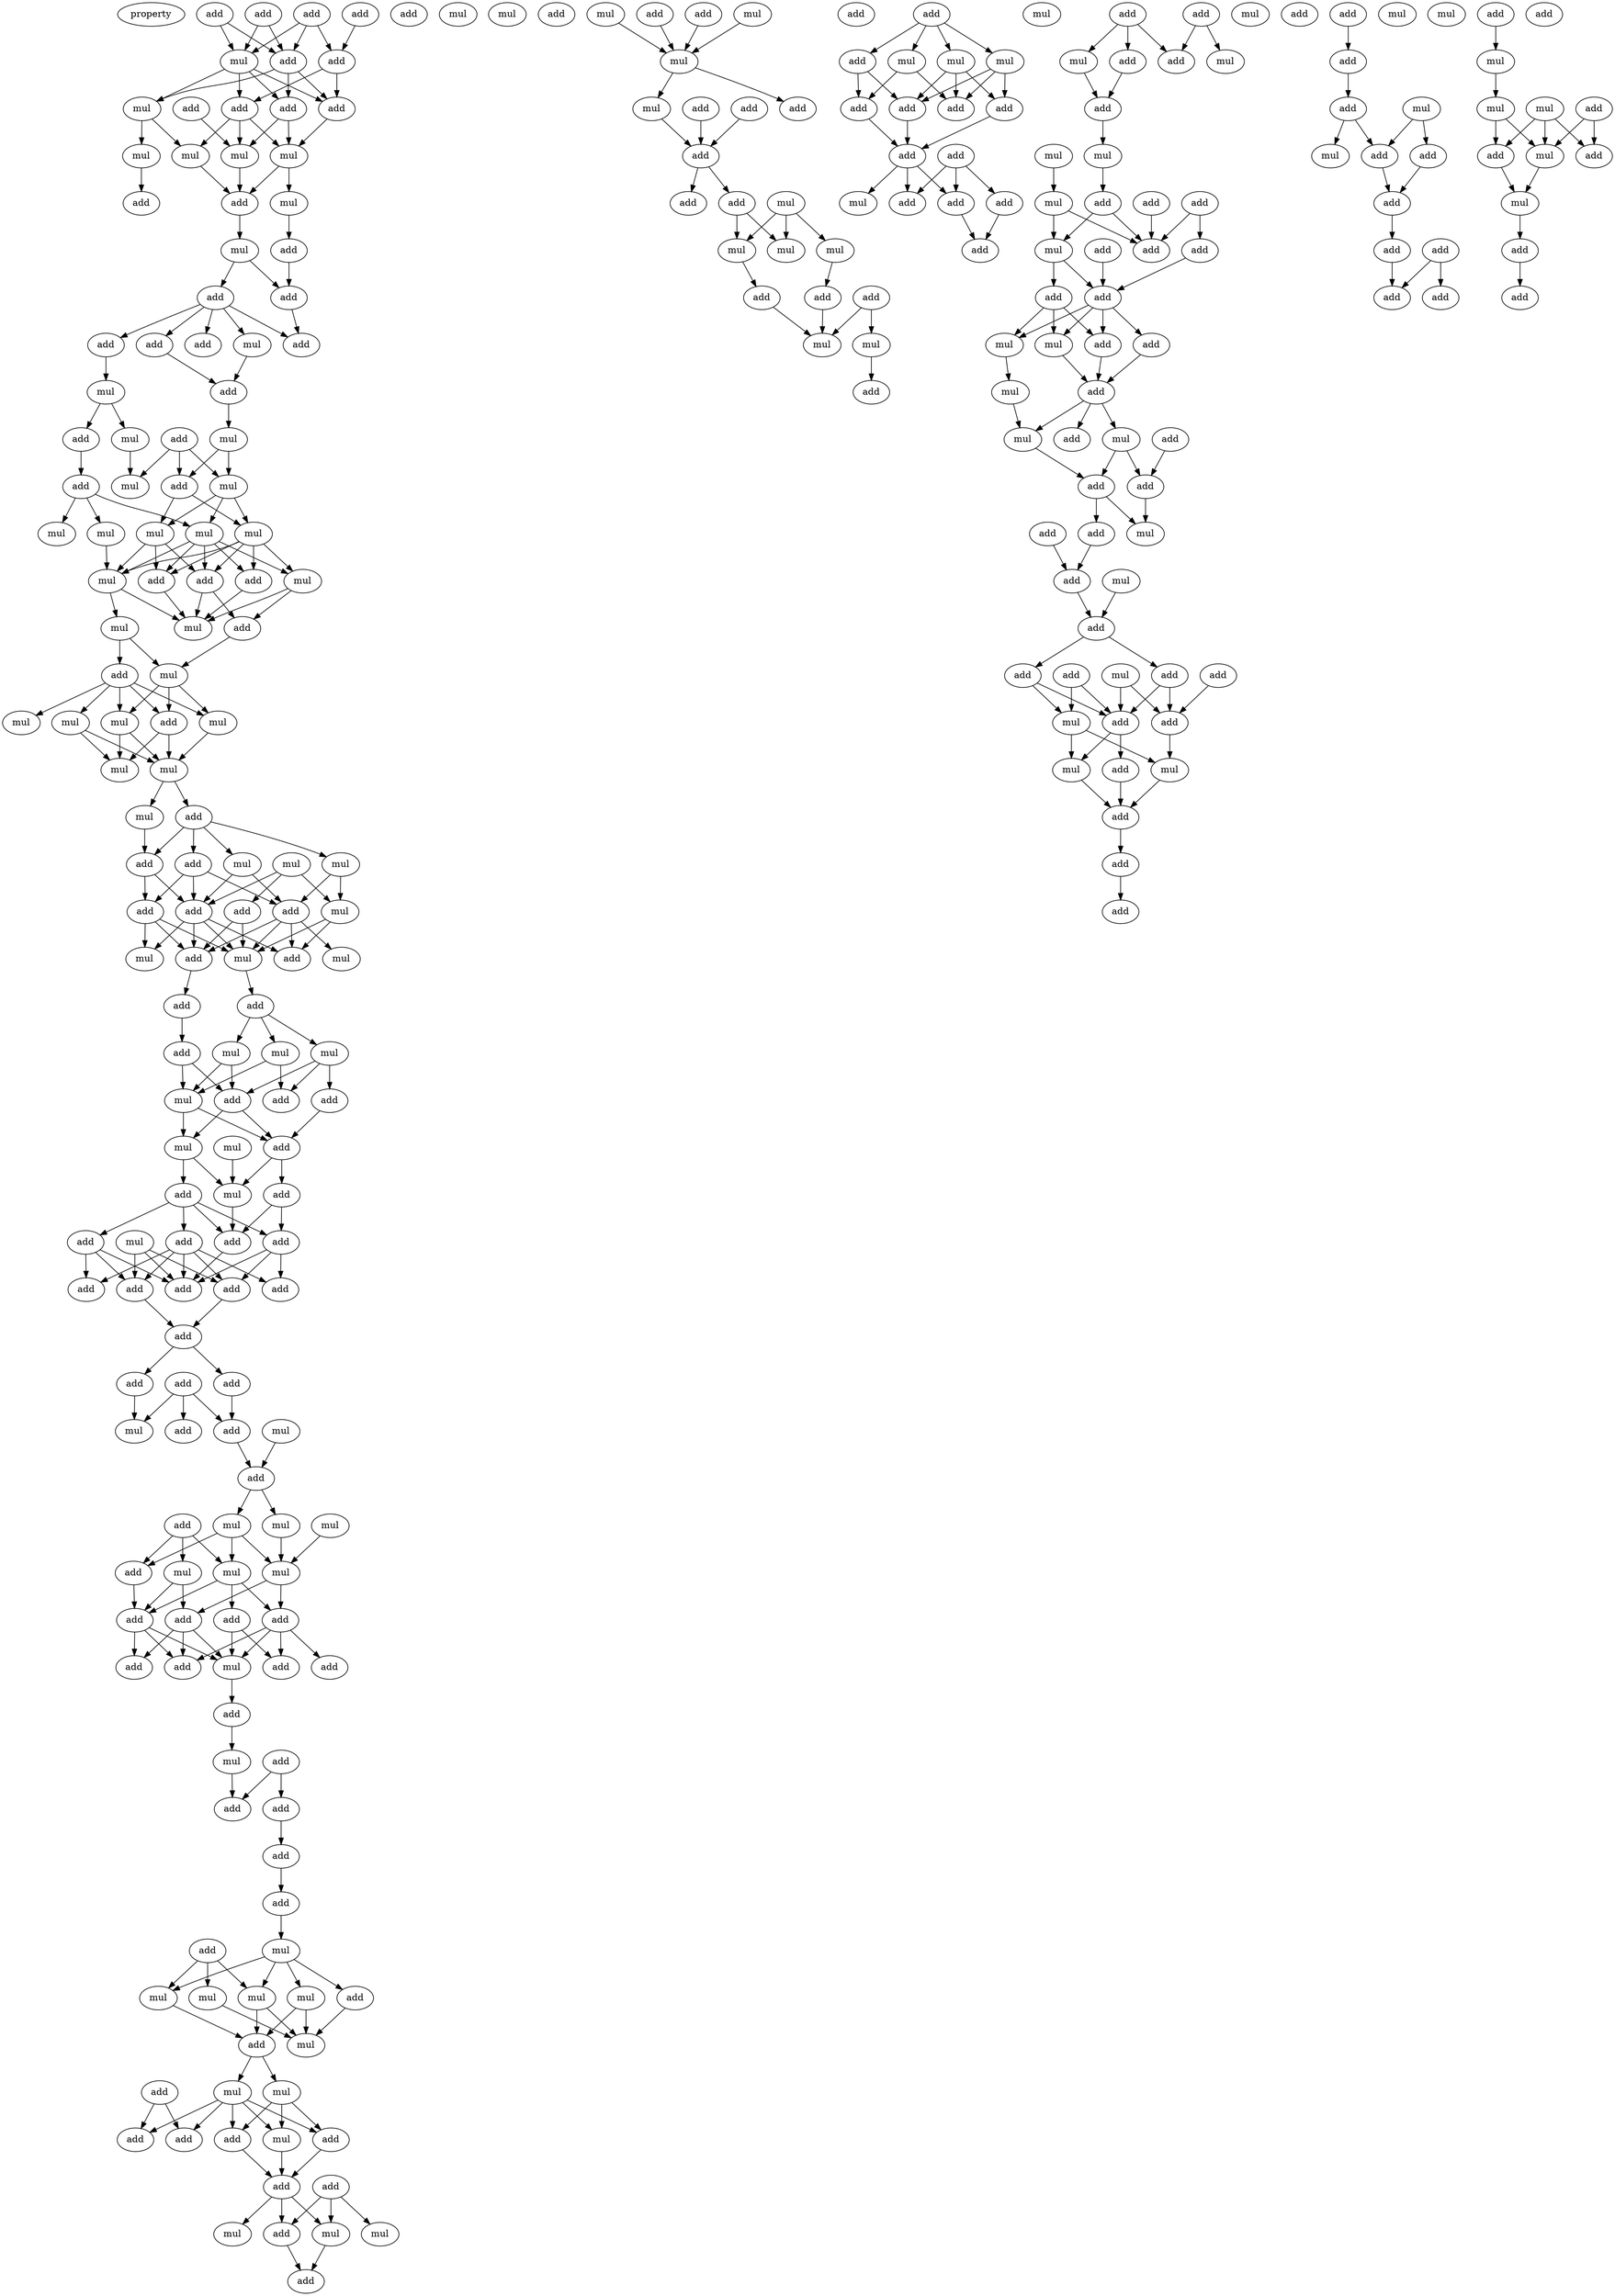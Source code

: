 digraph {
    node [fontcolor=black]
    property [mul=2,lf=1.4]
    0 [ label = add ];
    1 [ label = add ];
    2 [ label = add ];
    3 [ label = add ];
    4 [ label = add ];
    5 [ label = add ];
    6 [ label = add ];
    7 [ label = mul ];
    8 [ label = add ];
    9 [ label = add ];
    10 [ label = mul ];
    11 [ label = add ];
    12 [ label = add ];
    13 [ label = mul ];
    14 [ label = mul ];
    15 [ label = mul ];
    16 [ label = mul ];
    17 [ label = mul ];
    18 [ label = add ];
    19 [ label = add ];
    20 [ label = add ];
    21 [ label = mul ];
    22 [ label = add ];
    23 [ label = add ];
    24 [ label = mul ];
    25 [ label = add ];
    26 [ label = add ];
    27 [ label = add ];
    28 [ label = add ];
    29 [ label = mul ];
    30 [ label = add ];
    31 [ label = mul ];
    32 [ label = mul ];
    33 [ label = add ];
    34 [ label = add ];
    35 [ label = add ];
    36 [ label = mul ];
    37 [ label = mul ];
    38 [ label = add ];
    39 [ label = mul ];
    40 [ label = mul ];
    41 [ label = mul ];
    42 [ label = mul ];
    43 [ label = mul ];
    44 [ label = add ];
    45 [ label = add ];
    46 [ label = add ];
    47 [ label = mul ];
    48 [ label = mul ];
    49 [ label = mul ];
    50 [ label = add ];
    51 [ label = mul ];
    52 [ label = mul ];
    53 [ label = add ];
    54 [ label = mul ];
    55 [ label = mul ];
    56 [ label = add ];
    57 [ label = mul ];
    58 [ label = mul ];
    59 [ label = mul ];
    60 [ label = mul ];
    61 [ label = add ];
    62 [ label = mul ];
    63 [ label = mul ];
    64 [ label = add ];
    65 [ label = mul ];
    66 [ label = add ];
    67 [ label = mul ];
    68 [ label = add ];
    69 [ label = add ];
    70 [ label = mul ];
    71 [ label = add ];
    72 [ label = add ];
    73 [ label = add ];
    74 [ label = add ];
    75 [ label = mul ];
    76 [ label = mul ];
    77 [ label = mul ];
    78 [ label = add ];
    79 [ label = add ];
    80 [ label = mul ];
    81 [ label = mul ];
    82 [ label = add ];
    83 [ label = mul ];
    84 [ label = mul ];
    85 [ label = add ];
    86 [ label = add ];
    87 [ label = add ];
    88 [ label = mul ];
    89 [ label = add ];
    90 [ label = mul ];
    91 [ label = add ];
    92 [ label = add ];
    93 [ label = mul ];
    94 [ label = mul ];
    95 [ label = add ];
    96 [ label = add ];
    97 [ label = add ];
    98 [ label = add ];
    99 [ label = add ];
    100 [ label = add ];
    101 [ label = add ];
    102 [ label = add ];
    103 [ label = add ];
    104 [ label = add ];
    105 [ label = add ];
    106 [ label = add ];
    107 [ label = add ];
    108 [ label = add ];
    109 [ label = add ];
    110 [ label = mul ];
    111 [ label = mul ];
    112 [ label = add ];
    113 [ label = mul ];
    114 [ label = add ];
    115 [ label = mul ];
    116 [ label = mul ];
    117 [ label = mul ];
    118 [ label = add ];
    119 [ label = mul ];
    120 [ label = mul ];
    121 [ label = add ];
    122 [ label = add ];
    123 [ label = add ];
    124 [ label = add ];
    125 [ label = add ];
    126 [ label = add ];
    127 [ label = add ];
    128 [ label = add ];
    129 [ label = mul ];
    130 [ label = add ];
    131 [ label = mul ];
    132 [ label = mul ];
    133 [ label = add ];
    134 [ label = add ];
    135 [ label = add ];
    136 [ label = add ];
    137 [ label = add ];
    138 [ label = mul ];
    139 [ label = mul ];
    140 [ label = add ];
    141 [ label = mul ];
    142 [ label = mul ];
    143 [ label = mul ];
    144 [ label = mul ];
    145 [ label = add ];
    146 [ label = mul ];
    147 [ label = add ];
    148 [ label = mul ];
    149 [ label = add ];
    150 [ label = mul ];
    151 [ label = add ];
    152 [ label = add ];
    153 [ label = add ];
    154 [ label = mul ];
    155 [ label = add ];
    156 [ label = add ];
    157 [ label = add ];
    158 [ label = mul ];
    159 [ label = mul ];
    160 [ label = add ];
    161 [ label = mul ];
    162 [ label = add ];
    163 [ label = add ];
    164 [ label = mul ];
    165 [ label = add ];
    166 [ label = add ];
    167 [ label = mul ];
    168 [ label = mul ];
    169 [ label = mul ];
    170 [ label = add ];
    171 [ label = add ];
    172 [ label = add ];
    173 [ label = add ];
    174 [ label = add ];
    175 [ label = mul ];
    176 [ label = add ];
    177 [ label = add ];
    178 [ label = mul ];
    179 [ label = mul ];
    180 [ label = mul ];
    181 [ label = add ];
    182 [ label = add ];
    183 [ label = add ];
    184 [ label = mul ];
    185 [ label = mul ];
    186 [ label = add ];
    187 [ label = add ];
    188 [ label = mul ];
    189 [ label = mul ];
    190 [ label = mul ];
    191 [ label = add ];
    192 [ label = add ];
    193 [ label = add ];
    194 [ label = add ];
    195 [ label = add ];
    196 [ label = add ];
    197 [ label = add ];
    198 [ label = mul ];
    199 [ label = add ];
    200 [ label = add ];
    201 [ label = add ];
    202 [ label = add ];
    203 [ label = mul ];
    204 [ label = add ];
    205 [ label = add ];
    206 [ label = mul ];
    207 [ label = add ];
    208 [ label = mul ];
    209 [ label = add ];
    210 [ label = mul ];
    211 [ label = add ];
    212 [ label = mul ];
    213 [ label = mul ];
    214 [ label = add ];
    215 [ label = add ];
    216 [ label = mul ];
    217 [ label = add ];
    218 [ label = add ];
    219 [ label = mul ];
    220 [ label = add ];
    221 [ label = add ];
    222 [ label = add ];
    223 [ label = add ];
    224 [ label = add ];
    225 [ label = add ];
    226 [ label = add ];
    227 [ label = mul ];
    228 [ label = mul ];
    229 [ label = add ];
    230 [ label = mul ];
    231 [ label = add ];
    232 [ label = add ];
    233 [ label = mul ];
    234 [ label = mul ];
    235 [ label = add ];
    236 [ label = add ];
    237 [ label = add ];
    238 [ label = add ];
    239 [ label = mul ];
    240 [ label = add ];
    241 [ label = mul ];
    242 [ label = add ];
    243 [ label = add ];
    244 [ label = add ];
    245 [ label = mul ];
    246 [ label = add ];
    247 [ label = add ];
    248 [ label = add ];
    249 [ label = add ];
    250 [ label = mul ];
    251 [ label = add ];
    252 [ label = mul ];
    253 [ label = mul ];
    254 [ label = add ];
    255 [ label = add ];
    256 [ label = add ];
    257 [ label = add ];
    258 [ label = add ];
    259 [ label = mul ];
    260 [ label = mul ];
    261 [ label = add ];
    262 [ label = add ];
    263 [ label = mul ];
    264 [ label = mul ];
    265 [ label = add ];
    266 [ label = add ];
    267 [ label = add ];
    268 [ label = add ];
    269 [ label = add ];
    270 [ label = add ];
    271 [ label = add ];
    272 [ label = add ];
    273 [ label = mul ];
    274 [ label = mul ];
    275 [ label = mul ];
    276 [ label = add ];
    277 [ label = mul ];
    278 [ label = add ];
    279 [ label = add ];
    280 [ label = mul ];
    281 [ label = add ];
    282 [ label = add ];
    0 -> 6 [ name = 0 ];
    1 -> 5 [ name = 1 ];
    1 -> 6 [ name = 2 ];
    1 -> 7 [ name = 3 ];
    2 -> 5 [ name = 4 ];
    2 -> 7 [ name = 5 ];
    3 -> 5 [ name = 6 ];
    3 -> 7 [ name = 7 ];
    5 -> 8 [ name = 8 ];
    5 -> 9 [ name = 9 ];
    5 -> 10 [ name = 10 ];
    6 -> 8 [ name = 11 ];
    6 -> 12 [ name = 12 ];
    7 -> 8 [ name = 13 ];
    7 -> 9 [ name = 14 ];
    7 -> 10 [ name = 15 ];
    7 -> 12 [ name = 16 ];
    8 -> 16 [ name = 17 ];
    9 -> 13 [ name = 18 ];
    9 -> 16 [ name = 19 ];
    10 -> 14 [ name = 20 ];
    10 -> 15 [ name = 21 ];
    11 -> 13 [ name = 22 ];
    12 -> 13 [ name = 23 ];
    12 -> 15 [ name = 24 ];
    12 -> 16 [ name = 25 ];
    13 -> 19 [ name = 26 ];
    14 -> 18 [ name = 27 ];
    15 -> 19 [ name = 28 ];
    16 -> 17 [ name = 29 ];
    16 -> 19 [ name = 30 ];
    17 -> 20 [ name = 31 ];
    19 -> 21 [ name = 32 ];
    20 -> 22 [ name = 33 ];
    21 -> 22 [ name = 34 ];
    21 -> 23 [ name = 35 ];
    22 -> 25 [ name = 36 ];
    23 -> 24 [ name = 37 ];
    23 -> 25 [ name = 38 ];
    23 -> 26 [ name = 39 ];
    23 -> 27 [ name = 40 ];
    23 -> 28 [ name = 41 ];
    24 -> 30 [ name = 42 ];
    27 -> 29 [ name = 43 ];
    28 -> 30 [ name = 44 ];
    29 -> 31 [ name = 45 ];
    29 -> 33 [ name = 46 ];
    30 -> 32 [ name = 47 ];
    31 -> 36 [ name = 48 ];
    32 -> 37 [ name = 49 ];
    32 -> 38 [ name = 50 ];
    33 -> 35 [ name = 51 ];
    34 -> 36 [ name = 52 ];
    34 -> 37 [ name = 53 ];
    34 -> 38 [ name = 54 ];
    35 -> 40 [ name = 55 ];
    35 -> 41 [ name = 56 ];
    35 -> 42 [ name = 57 ];
    37 -> 39 [ name = 58 ];
    37 -> 40 [ name = 59 ];
    37 -> 43 [ name = 60 ];
    38 -> 39 [ name = 61 ];
    38 -> 43 [ name = 62 ];
    39 -> 44 [ name = 63 ];
    39 -> 45 [ name = 64 ];
    39 -> 46 [ name = 65 ];
    39 -> 47 [ name = 66 ];
    39 -> 48 [ name = 67 ];
    40 -> 44 [ name = 68 ];
    40 -> 45 [ name = 69 ];
    40 -> 46 [ name = 70 ];
    40 -> 47 [ name = 71 ];
    40 -> 48 [ name = 72 ];
    42 -> 48 [ name = 73 ];
    43 -> 45 [ name = 74 ];
    43 -> 46 [ name = 75 ];
    43 -> 48 [ name = 76 ];
    44 -> 51 [ name = 77 ];
    45 -> 50 [ name = 78 ];
    45 -> 51 [ name = 79 ];
    46 -> 51 [ name = 80 ];
    47 -> 50 [ name = 81 ];
    47 -> 51 [ name = 82 ];
    48 -> 49 [ name = 83 ];
    48 -> 51 [ name = 84 ];
    49 -> 52 [ name = 85 ];
    49 -> 53 [ name = 86 ];
    50 -> 52 [ name = 87 ];
    52 -> 55 [ name = 88 ];
    52 -> 56 [ name = 89 ];
    52 -> 57 [ name = 90 ];
    53 -> 54 [ name = 91 ];
    53 -> 55 [ name = 92 ];
    53 -> 56 [ name = 93 ];
    53 -> 57 [ name = 94 ];
    53 -> 58 [ name = 95 ];
    54 -> 59 [ name = 96 ];
    54 -> 60 [ name = 97 ];
    55 -> 59 [ name = 98 ];
    55 -> 60 [ name = 99 ];
    56 -> 59 [ name = 100 ];
    56 -> 60 [ name = 101 ];
    57 -> 59 [ name = 102 ];
    59 -> 61 [ name = 103 ];
    59 -> 62 [ name = 104 ];
    61 -> 63 [ name = 105 ];
    61 -> 64 [ name = 106 ];
    61 -> 66 [ name = 107 ];
    61 -> 67 [ name = 108 ];
    62 -> 66 [ name = 109 ];
    63 -> 69 [ name = 110 ];
    63 -> 71 [ name = 111 ];
    64 -> 69 [ name = 112 ];
    64 -> 71 [ name = 113 ];
    64 -> 72 [ name = 114 ];
    65 -> 68 [ name = 115 ];
    65 -> 70 [ name = 116 ];
    65 -> 71 [ name = 117 ];
    66 -> 71 [ name = 118 ];
    66 -> 72 [ name = 119 ];
    67 -> 69 [ name = 120 ];
    67 -> 70 [ name = 121 ];
    68 -> 74 [ name = 122 ];
    68 -> 77 [ name = 123 ];
    69 -> 73 [ name = 124 ];
    69 -> 74 [ name = 125 ];
    69 -> 76 [ name = 126 ];
    69 -> 77 [ name = 127 ];
    70 -> 73 [ name = 128 ];
    70 -> 77 [ name = 129 ];
    71 -> 73 [ name = 130 ];
    71 -> 74 [ name = 131 ];
    71 -> 75 [ name = 132 ];
    71 -> 77 [ name = 133 ];
    72 -> 74 [ name = 134 ];
    72 -> 75 [ name = 135 ];
    72 -> 77 [ name = 136 ];
    74 -> 78 [ name = 137 ];
    77 -> 79 [ name = 138 ];
    78 -> 82 [ name = 139 ];
    79 -> 80 [ name = 140 ];
    79 -> 81 [ name = 141 ];
    79 -> 83 [ name = 142 ];
    80 -> 84 [ name = 143 ];
    80 -> 85 [ name = 144 ];
    81 -> 84 [ name = 145 ];
    81 -> 87 [ name = 146 ];
    82 -> 84 [ name = 147 ];
    82 -> 85 [ name = 148 ];
    83 -> 85 [ name = 149 ];
    83 -> 86 [ name = 150 ];
    83 -> 87 [ name = 151 ];
    84 -> 88 [ name = 152 ];
    84 -> 89 [ name = 153 ];
    85 -> 88 [ name = 154 ];
    85 -> 89 [ name = 155 ];
    86 -> 89 [ name = 156 ];
    88 -> 91 [ name = 157 ];
    88 -> 93 [ name = 158 ];
    89 -> 92 [ name = 159 ];
    89 -> 93 [ name = 160 ];
    90 -> 93 [ name = 161 ];
    91 -> 95 [ name = 162 ];
    91 -> 96 [ name = 163 ];
    91 -> 97 [ name = 164 ];
    91 -> 98 [ name = 165 ];
    92 -> 97 [ name = 166 ];
    92 -> 98 [ name = 167 ];
    93 -> 97 [ name = 168 ];
    94 -> 99 [ name = 169 ];
    94 -> 102 [ name = 170 ];
    94 -> 103 [ name = 171 ];
    95 -> 101 [ name = 172 ];
    95 -> 102 [ name = 173 ];
    95 -> 103 [ name = 174 ];
    96 -> 99 [ name = 175 ];
    96 -> 100 [ name = 176 ];
    96 -> 101 [ name = 177 ];
    96 -> 102 [ name = 178 ];
    96 -> 103 [ name = 179 ];
    97 -> 102 [ name = 180 ];
    98 -> 99 [ name = 181 ];
    98 -> 100 [ name = 182 ];
    98 -> 102 [ name = 183 ];
    99 -> 104 [ name = 184 ];
    103 -> 104 [ name = 185 ];
    104 -> 106 [ name = 186 ];
    104 -> 107 [ name = 187 ];
    105 -> 108 [ name = 188 ];
    105 -> 109 [ name = 189 ];
    105 -> 111 [ name = 190 ];
    106 -> 111 [ name = 191 ];
    107 -> 109 [ name = 192 ];
    109 -> 112 [ name = 193 ];
    110 -> 112 [ name = 194 ];
    112 -> 113 [ name = 195 ];
    112 -> 115 [ name = 196 ];
    113 -> 117 [ name = 197 ];
    114 -> 118 [ name = 198 ];
    114 -> 119 [ name = 199 ];
    114 -> 120 [ name = 200 ];
    115 -> 117 [ name = 201 ];
    115 -> 118 [ name = 202 ];
    115 -> 119 [ name = 203 ];
    116 -> 117 [ name = 204 ];
    117 -> 123 [ name = 205 ];
    117 -> 124 [ name = 206 ];
    118 -> 122 [ name = 207 ];
    119 -> 121 [ name = 208 ];
    119 -> 122 [ name = 209 ];
    119 -> 124 [ name = 210 ];
    120 -> 122 [ name = 211 ];
    120 -> 123 [ name = 212 ];
    121 -> 127 [ name = 213 ];
    121 -> 129 [ name = 214 ];
    122 -> 125 [ name = 215 ];
    122 -> 126 [ name = 216 ];
    122 -> 129 [ name = 217 ];
    123 -> 125 [ name = 218 ];
    123 -> 126 [ name = 219 ];
    123 -> 129 [ name = 220 ];
    124 -> 126 [ name = 221 ];
    124 -> 127 [ name = 222 ];
    124 -> 128 [ name = 223 ];
    124 -> 129 [ name = 224 ];
    129 -> 130 [ name = 225 ];
    130 -> 132 [ name = 226 ];
    132 -> 135 [ name = 227 ];
    133 -> 134 [ name = 228 ];
    133 -> 135 [ name = 229 ];
    134 -> 136 [ name = 230 ];
    136 -> 137 [ name = 231 ];
    137 -> 139 [ name = 232 ];
    139 -> 141 [ name = 233 ];
    139 -> 143 [ name = 234 ];
    139 -> 144 [ name = 235 ];
    139 -> 145 [ name = 236 ];
    140 -> 142 [ name = 237 ];
    140 -> 143 [ name = 238 ];
    140 -> 144 [ name = 239 ];
    141 -> 146 [ name = 240 ];
    141 -> 147 [ name = 241 ];
    142 -> 146 [ name = 242 ];
    143 -> 146 [ name = 243 ];
    143 -> 147 [ name = 244 ];
    144 -> 147 [ name = 245 ];
    145 -> 146 [ name = 246 ];
    147 -> 148 [ name = 247 ];
    147 -> 150 [ name = 248 ];
    148 -> 151 [ name = 249 ];
    148 -> 152 [ name = 250 ];
    148 -> 153 [ name = 251 ];
    148 -> 154 [ name = 252 ];
    148 -> 155 [ name = 253 ];
    149 -> 151 [ name = 254 ];
    149 -> 153 [ name = 255 ];
    150 -> 152 [ name = 256 ];
    150 -> 154 [ name = 257 ];
    150 -> 155 [ name = 258 ];
    152 -> 156 [ name = 259 ];
    154 -> 156 [ name = 260 ];
    155 -> 156 [ name = 261 ];
    156 -> 159 [ name = 262 ];
    156 -> 160 [ name = 263 ];
    156 -> 161 [ name = 264 ];
    157 -> 158 [ name = 265 ];
    157 -> 160 [ name = 266 ];
    157 -> 161 [ name = 267 ];
    160 -> 162 [ name = 268 ];
    161 -> 162 [ name = 269 ];
    164 -> 168 [ name = 270 ];
    165 -> 168 [ name = 271 ];
    166 -> 168 [ name = 272 ];
    167 -> 168 [ name = 273 ];
    168 -> 169 [ name = 274 ];
    168 -> 172 [ name = 275 ];
    169 -> 173 [ name = 276 ];
    170 -> 173 [ name = 277 ];
    171 -> 173 [ name = 278 ];
    173 -> 174 [ name = 279 ];
    173 -> 176 [ name = 280 ];
    175 -> 178 [ name = 281 ];
    175 -> 179 [ name = 282 ];
    175 -> 180 [ name = 283 ];
    176 -> 178 [ name = 284 ];
    176 -> 180 [ name = 285 ];
    179 -> 183 [ name = 286 ];
    180 -> 182 [ name = 287 ];
    181 -> 184 [ name = 288 ];
    181 -> 185 [ name = 289 ];
    182 -> 185 [ name = 290 ];
    183 -> 185 [ name = 291 ];
    184 -> 186 [ name = 292 ];
    187 -> 188 [ name = 293 ];
    187 -> 189 [ name = 294 ];
    187 -> 190 [ name = 295 ];
    187 -> 191 [ name = 296 ];
    188 -> 193 [ name = 297 ];
    188 -> 194 [ name = 298 ];
    188 -> 195 [ name = 299 ];
    189 -> 192 [ name = 300 ];
    189 -> 193 [ name = 301 ];
    190 -> 193 [ name = 302 ];
    190 -> 194 [ name = 303 ];
    190 -> 195 [ name = 304 ];
    191 -> 192 [ name = 305 ];
    191 -> 195 [ name = 306 ];
    192 -> 197 [ name = 307 ];
    194 -> 197 [ name = 308 ];
    195 -> 197 [ name = 309 ];
    196 -> 199 [ name = 310 ];
    196 -> 200 [ name = 311 ];
    196 -> 201 [ name = 312 ];
    197 -> 198 [ name = 313 ];
    197 -> 199 [ name = 314 ];
    197 -> 200 [ name = 315 ];
    200 -> 202 [ name = 316 ];
    201 -> 202 [ name = 317 ];
    204 -> 206 [ name = 318 ];
    204 -> 207 [ name = 319 ];
    204 -> 209 [ name = 320 ];
    205 -> 207 [ name = 321 ];
    205 -> 210 [ name = 322 ];
    206 -> 211 [ name = 323 ];
    209 -> 211 [ name = 324 ];
    211 -> 212 [ name = 325 ];
    212 -> 217 [ name = 326 ];
    213 -> 216 [ name = 327 ];
    214 -> 221 [ name = 328 ];
    215 -> 220 [ name = 329 ];
    215 -> 221 [ name = 330 ];
    216 -> 219 [ name = 331 ];
    216 -> 221 [ name = 332 ];
    217 -> 219 [ name = 333 ];
    217 -> 221 [ name = 334 ];
    218 -> 223 [ name = 335 ];
    219 -> 222 [ name = 336 ];
    219 -> 223 [ name = 337 ];
    220 -> 223 [ name = 338 ];
    222 -> 226 [ name = 339 ];
    222 -> 227 [ name = 340 ];
    222 -> 228 [ name = 341 ];
    223 -> 225 [ name = 342 ];
    223 -> 226 [ name = 343 ];
    223 -> 227 [ name = 344 ];
    223 -> 228 [ name = 345 ];
    225 -> 229 [ name = 346 ];
    226 -> 229 [ name = 347 ];
    227 -> 230 [ name = 348 ];
    228 -> 229 [ name = 349 ];
    229 -> 232 [ name = 350 ];
    229 -> 233 [ name = 351 ];
    229 -> 234 [ name = 352 ];
    230 -> 233 [ name = 353 ];
    231 -> 235 [ name = 354 ];
    233 -> 236 [ name = 355 ];
    234 -> 235 [ name = 356 ];
    234 -> 236 [ name = 357 ];
    235 -> 239 [ name = 358 ];
    236 -> 237 [ name = 359 ];
    236 -> 239 [ name = 360 ];
    237 -> 240 [ name = 361 ];
    238 -> 240 [ name = 362 ];
    240 -> 242 [ name = 363 ];
    241 -> 242 [ name = 364 ];
    242 -> 244 [ name = 365 ];
    242 -> 246 [ name = 366 ];
    243 -> 249 [ name = 367 ];
    243 -> 250 [ name = 368 ];
    244 -> 249 [ name = 369 ];
    244 -> 250 [ name = 370 ];
    245 -> 248 [ name = 371 ];
    245 -> 249 [ name = 372 ];
    246 -> 248 [ name = 373 ];
    246 -> 249 [ name = 374 ];
    247 -> 248 [ name = 375 ];
    248 -> 253 [ name = 376 ];
    249 -> 251 [ name = 377 ];
    249 -> 252 [ name = 378 ];
    250 -> 252 [ name = 379 ];
    250 -> 253 [ name = 380 ];
    251 -> 254 [ name = 381 ];
    252 -> 254 [ name = 382 ];
    253 -> 254 [ name = 383 ];
    254 -> 255 [ name = 384 ];
    255 -> 257 [ name = 385 ];
    256 -> 258 [ name = 386 ];
    258 -> 261 [ name = 387 ];
    259 -> 262 [ name = 388 ];
    259 -> 265 [ name = 389 ];
    261 -> 262 [ name = 390 ];
    261 -> 264 [ name = 391 ];
    262 -> 266 [ name = 392 ];
    265 -> 266 [ name = 393 ];
    266 -> 268 [ name = 394 ];
    267 -> 270 [ name = 395 ];
    267 -> 271 [ name = 396 ];
    268 -> 271 [ name = 397 ];
    269 -> 273 [ name = 398 ];
    273 -> 275 [ name = 399 ];
    274 -> 277 [ name = 400 ];
    274 -> 278 [ name = 401 ];
    274 -> 279 [ name = 402 ];
    275 -> 277 [ name = 403 ];
    275 -> 279 [ name = 404 ];
    276 -> 277 [ name = 405 ];
    276 -> 278 [ name = 406 ];
    277 -> 280 [ name = 407 ];
    279 -> 280 [ name = 408 ];
    280 -> 281 [ name = 409 ];
    281 -> 282 [ name = 410 ];
}

